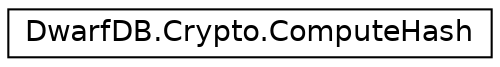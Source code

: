 digraph "Graphical Class Hierarchy"
{
  edge [fontname="Helvetica",fontsize="14",labelfontname="Helvetica",labelfontsize="14"];
  node [fontname="Helvetica",fontsize="14",shape=record];
  rankdir="LR";
  Node1 [label="DwarfDB.Crypto.ComputeHash",height=0.2,width=0.4,color="black", fillcolor="white", style="filled",URL="$d4/d64/class_dwarf_d_b_1_1_crypto_1_1_compute_hash.html",tooltip="Класс для формирования и выдачи шифровального ключа "];
}
